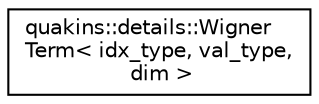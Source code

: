 digraph "Graphical Class Hierarchy"
{
 // LATEX_PDF_SIZE
  edge [fontname="Helvetica",fontsize="10",labelfontname="Helvetica",labelfontsize="10"];
  node [fontname="Helvetica",fontsize="10",shape=record];
  rankdir="LR";
  Node0 [label="quakins::details::Wigner\lTerm\< idx_type, val_type,\l dim \>",height=0.2,width=0.4,color="black", fillcolor="white", style="filled",URL="$classquakins_1_1details_1_1WignerTerm.html",tooltip=" "];
}
